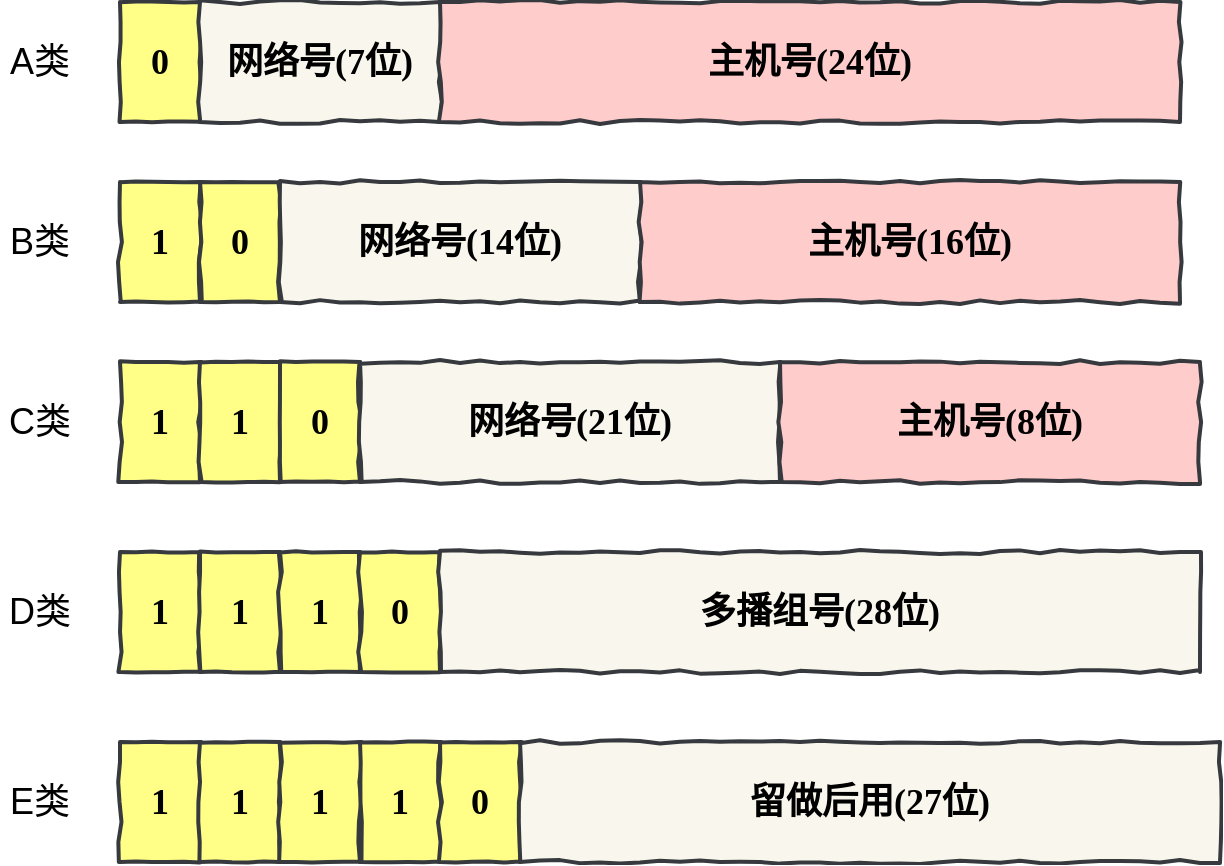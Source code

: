 <mxfile version="13.1.1" type="device"><diagram id="9cjeIzL--kC5HbXvt7s_" name="第 1 页"><mxGraphModel dx="793" dy="441" grid="1" gridSize="10" guides="1" tooltips="1" connect="1" arrows="1" fold="1" page="1" pageScale="1" pageWidth="827" pageHeight="1169" math="0" shadow="0"><root><mxCell id="0"/><mxCell id="1" parent="0"/><mxCell id="VQ7rb7El0FTa7rDkb_pg-1" value="0" style="html=1;whiteSpace=wrap;comic=1;strokeWidth=2;fontFamily=Comic Sans MS;fontStyle=1;fillColor=#ffff88;strokeColor=#36393d;fontSize=18;" vertex="1" parent="1"><mxGeometry x="130" y="280" width="40" height="60" as="geometry"/></mxCell><mxCell id="VQ7rb7El0FTa7rDkb_pg-2" value="网络号(7位)" style="html=1;whiteSpace=wrap;comic=1;strokeWidth=2;fontFamily=Comic Sans MS;fontStyle=1;fillColor=#f9f7ed;strokeColor=#36393d;fontSize=18;" vertex="1" parent="1"><mxGeometry x="170" y="280" width="120" height="60" as="geometry"/></mxCell><mxCell id="VQ7rb7El0FTa7rDkb_pg-3" value="主机号(24位)" style="html=1;whiteSpace=wrap;comic=1;strokeWidth=2;fontFamily=Comic Sans MS;fontStyle=1;fillColor=#ffcccc;strokeColor=#36393d;fontSize=18;" vertex="1" parent="1"><mxGeometry x="290" y="280" width="370" height="60" as="geometry"/></mxCell><mxCell id="VQ7rb7El0FTa7rDkb_pg-4" value="1" style="html=1;whiteSpace=wrap;comic=1;strokeWidth=2;fontFamily=Comic Sans MS;fontStyle=1;fillColor=#ffff88;strokeColor=#36393d;fontSize=18;" vertex="1" parent="1"><mxGeometry x="130" y="370" width="40" height="60" as="geometry"/></mxCell><mxCell id="VQ7rb7El0FTa7rDkb_pg-5" value="0" style="html=1;whiteSpace=wrap;comic=1;strokeWidth=2;fontFamily=Comic Sans MS;fontStyle=1;fillColor=#ffff88;strokeColor=#36393d;fontSize=18;" vertex="1" parent="1"><mxGeometry x="170" y="370" width="40" height="60" as="geometry"/></mxCell><mxCell id="VQ7rb7El0FTa7rDkb_pg-6" value="网络号(14位)" style="html=1;whiteSpace=wrap;comic=1;strokeWidth=2;fontFamily=Comic Sans MS;fontStyle=1;fillColor=#f9f7ed;strokeColor=#36393d;fontSize=18;" vertex="1" parent="1"><mxGeometry x="210" y="370" width="180" height="60" as="geometry"/></mxCell><mxCell id="VQ7rb7El0FTa7rDkb_pg-7" value="主机号(16位)" style="html=1;whiteSpace=wrap;comic=1;strokeWidth=2;fontFamily=Comic Sans MS;fontStyle=1;fillColor=#ffcccc;strokeColor=#36393d;fontSize=18;" vertex="1" parent="1"><mxGeometry x="390" y="370" width="270" height="60" as="geometry"/></mxCell><mxCell id="VQ7rb7El0FTa7rDkb_pg-8" value="1" style="html=1;whiteSpace=wrap;comic=1;strokeWidth=2;fontFamily=Comic Sans MS;fontStyle=1;fillColor=#ffff88;strokeColor=#36393d;fontSize=18;" vertex="1" parent="1"><mxGeometry x="130" y="460" width="40" height="60" as="geometry"/></mxCell><mxCell id="VQ7rb7El0FTa7rDkb_pg-9" value="1" style="html=1;whiteSpace=wrap;comic=1;strokeWidth=2;fontFamily=Comic Sans MS;fontStyle=1;fillColor=#ffff88;strokeColor=#36393d;fontSize=18;" vertex="1" parent="1"><mxGeometry x="170" y="460" width="40" height="60" as="geometry"/></mxCell><mxCell id="VQ7rb7El0FTa7rDkb_pg-10" value="0" style="html=1;whiteSpace=wrap;comic=1;strokeWidth=2;fontFamily=Comic Sans MS;fontStyle=1;fillColor=#ffff88;strokeColor=#36393d;fontSize=18;" vertex="1" parent="1"><mxGeometry x="210" y="460" width="40" height="60" as="geometry"/></mxCell><mxCell id="VQ7rb7El0FTa7rDkb_pg-11" value="网络号(21位)" style="html=1;whiteSpace=wrap;comic=1;strokeWidth=2;fontFamily=Comic Sans MS;fontStyle=1;fillColor=#f9f7ed;strokeColor=#36393d;fontSize=18;" vertex="1" parent="1"><mxGeometry x="250" y="460" width="210" height="60" as="geometry"/></mxCell><mxCell id="VQ7rb7El0FTa7rDkb_pg-12" value="主机号(8位)" style="html=1;whiteSpace=wrap;comic=1;strokeWidth=2;fontFamily=Comic Sans MS;fontStyle=1;fillColor=#ffcccc;strokeColor=#36393d;fontSize=18;" vertex="1" parent="1"><mxGeometry x="460" y="460" width="210" height="60" as="geometry"/></mxCell><mxCell id="VQ7rb7El0FTa7rDkb_pg-13" value="1" style="html=1;whiteSpace=wrap;comic=1;strokeWidth=2;fontFamily=Comic Sans MS;fontStyle=1;fillColor=#ffff88;strokeColor=#36393d;fontSize=18;" vertex="1" parent="1"><mxGeometry x="130" y="555" width="40" height="60" as="geometry"/></mxCell><mxCell id="VQ7rb7El0FTa7rDkb_pg-14" value="1" style="html=1;whiteSpace=wrap;comic=1;strokeWidth=2;fontFamily=Comic Sans MS;fontStyle=1;fillColor=#ffff88;strokeColor=#36393d;fontSize=18;" vertex="1" parent="1"><mxGeometry x="170" y="555" width="40" height="60" as="geometry"/></mxCell><mxCell id="VQ7rb7El0FTa7rDkb_pg-15" value="1" style="html=1;whiteSpace=wrap;comic=1;strokeWidth=2;fontFamily=Comic Sans MS;fontStyle=1;fillColor=#ffff88;strokeColor=#36393d;fontSize=18;" vertex="1" parent="1"><mxGeometry x="210" y="555" width="40" height="60" as="geometry"/></mxCell><mxCell id="VQ7rb7El0FTa7rDkb_pg-16" value="0" style="html=1;whiteSpace=wrap;comic=1;strokeWidth=2;fontFamily=Comic Sans MS;fontStyle=1;fillColor=#ffff88;strokeColor=#36393d;fontSize=18;" vertex="1" parent="1"><mxGeometry x="250" y="555" width="40" height="60" as="geometry"/></mxCell><mxCell id="VQ7rb7El0FTa7rDkb_pg-17" value="多播组号(28位)" style="html=1;whiteSpace=wrap;comic=1;strokeWidth=2;fontFamily=Comic Sans MS;fontStyle=1;fillColor=#f9f7ed;strokeColor=#36393d;fontSize=18;" vertex="1" parent="1"><mxGeometry x="290" y="555" width="380" height="60" as="geometry"/></mxCell><mxCell id="VQ7rb7El0FTa7rDkb_pg-18" value="1" style="html=1;whiteSpace=wrap;comic=1;strokeWidth=2;fontFamily=Comic Sans MS;fontStyle=1;fillColor=#ffff88;strokeColor=#36393d;fontSize=18;" vertex="1" parent="1"><mxGeometry x="130" y="650" width="40" height="60" as="geometry"/></mxCell><mxCell id="VQ7rb7El0FTa7rDkb_pg-19" value="1" style="html=1;whiteSpace=wrap;comic=1;strokeWidth=2;fontFamily=Comic Sans MS;fontStyle=1;fillColor=#ffff88;strokeColor=#36393d;fontSize=18;" vertex="1" parent="1"><mxGeometry x="170" y="650" width="40" height="60" as="geometry"/></mxCell><mxCell id="VQ7rb7El0FTa7rDkb_pg-20" value="1" style="html=1;whiteSpace=wrap;comic=1;strokeWidth=2;fontFamily=Comic Sans MS;fontStyle=1;fillColor=#ffff88;strokeColor=#36393d;fontSize=18;" vertex="1" parent="1"><mxGeometry x="210" y="650" width="40" height="60" as="geometry"/></mxCell><mxCell id="VQ7rb7El0FTa7rDkb_pg-21" value="1" style="html=1;whiteSpace=wrap;comic=1;strokeWidth=2;fontFamily=Comic Sans MS;fontStyle=1;fillColor=#ffff88;strokeColor=#36393d;fontSize=18;" vertex="1" parent="1"><mxGeometry x="250" y="650" width="40" height="60" as="geometry"/></mxCell><mxCell id="VQ7rb7El0FTa7rDkb_pg-22" value="0" style="html=1;whiteSpace=wrap;comic=1;strokeWidth=2;fontFamily=Comic Sans MS;fontStyle=1;fillColor=#ffff88;strokeColor=#36393d;fontSize=18;" vertex="1" parent="1"><mxGeometry x="290" y="650" width="40" height="60" as="geometry"/></mxCell><mxCell id="VQ7rb7El0FTa7rDkb_pg-23" value="留做后用(27位)" style="html=1;whiteSpace=wrap;comic=1;strokeWidth=2;fontFamily=Comic Sans MS;fontStyle=1;fillColor=#f9f7ed;strokeColor=#36393d;fontSize=18;" vertex="1" parent="1"><mxGeometry x="330" y="650" width="350" height="60" as="geometry"/></mxCell><mxCell id="VQ7rb7El0FTa7rDkb_pg-24" value="A类" style="text;html=1;strokeColor=none;fillColor=none;align=center;verticalAlign=middle;whiteSpace=wrap;rounded=0;fontSize=18;" vertex="1" parent="1"><mxGeometry x="70" y="300" width="40" height="20" as="geometry"/></mxCell><mxCell id="VQ7rb7El0FTa7rDkb_pg-25" value="B类" style="text;html=1;strokeColor=none;fillColor=none;align=center;verticalAlign=middle;whiteSpace=wrap;rounded=0;fontSize=18;" vertex="1" parent="1"><mxGeometry x="70" y="390" width="40" height="20" as="geometry"/></mxCell><mxCell id="VQ7rb7El0FTa7rDkb_pg-26" value="C类" style="text;html=1;strokeColor=none;fillColor=none;align=center;verticalAlign=middle;whiteSpace=wrap;rounded=0;fontSize=18;" vertex="1" parent="1"><mxGeometry x="70" y="480" width="40" height="20" as="geometry"/></mxCell><mxCell id="VQ7rb7El0FTa7rDkb_pg-27" value="D类" style="text;html=1;strokeColor=none;fillColor=none;align=center;verticalAlign=middle;whiteSpace=wrap;rounded=0;fontSize=18;" vertex="1" parent="1"><mxGeometry x="70" y="575" width="40" height="20" as="geometry"/></mxCell><mxCell id="VQ7rb7El0FTa7rDkb_pg-28" value="E类" style="text;html=1;strokeColor=none;fillColor=none;align=center;verticalAlign=middle;whiteSpace=wrap;rounded=0;fontSize=18;" vertex="1" parent="1"><mxGeometry x="70" y="670" width="40" height="20" as="geometry"/></mxCell></root></mxGraphModel></diagram></mxfile>